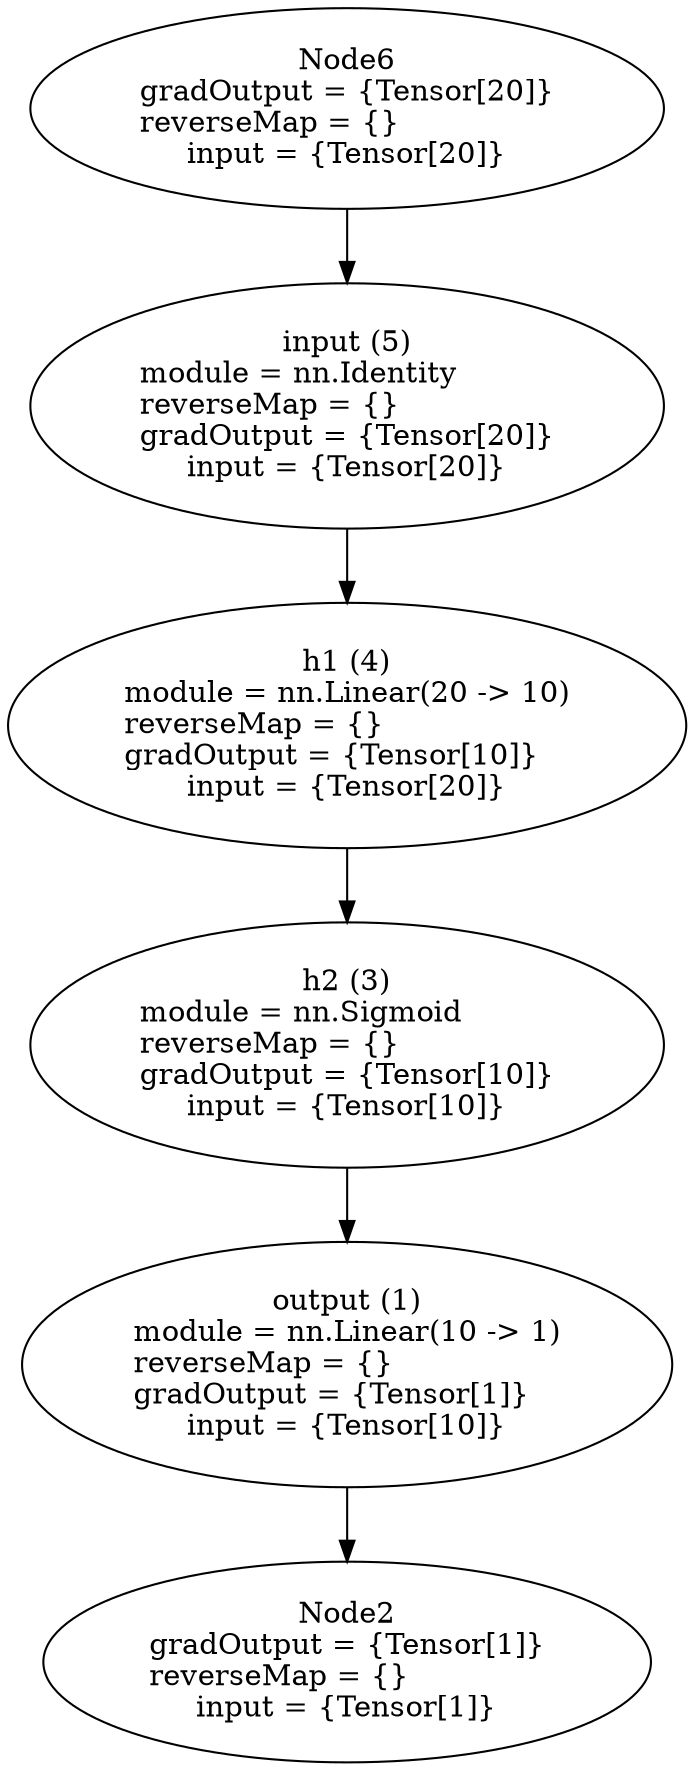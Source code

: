 digraph G {
	graph [bb="0,0,260,844"];
	node [label="\N",
		shape=oval
	];
	n1	 [height=1.6303,
		label="output (1)\nmodule = nn.Linear(10 -> 1)\lreverseMap = {}\lgradOutput = {Tensor[1]}\linput = {Tensor[10]}",
		pos="130,191",
		tooltip="[[string \"local function get_network()...\"]]:9_",
		width=3.4744];
	n2	 [height=1.3356,
		label="Node2\ngradOutput = {Tensor[1]}\lreverseMap = {}\linput = {Tensor[1]}",
		pos="130,48",
		tooltip="[[C]]:-1_",
		width=3.2079];
	n1 -> n2	 [pos="e,130,96.121 130,132.24 130,123.7 130,114.9 130,106.36"];
	n3	 [height=1.6303,
		label="h2 (3)\nmodule = nn.Sigmoid\lreverseMap = {}\lgradOutput = {Tensor[10]}\linput = {Tensor[10]}",
		pos="130,345",
		tooltip="[[string \"local function get_network()...\"]]:8_",
		width=3.346];
	n3 -> n1	 [pos="e,130,249.74 130,286.1 130,277.54 130,268.65 130,259.91"];
	n4	 [height=1.6303,
		label="h1 (4)\nmodule = nn.Linear(20 -> 10)\lreverseMap = {}\lgradOutput = {Tensor[10]}\linput = {Tensor[20]}",
		pos="130,499",
		tooltip="[[string \"local function get_network()...\"]]:7_",
		width=3.6126];
	n4 -> n3	 [pos="e,130,403.74 130,440.1 130,431.54 130,422.65 130,413.91"];
	n5	 [height=1.6303,
		label="input (5)\nmodule = nn.Identity\lreverseMap = {}\lgradOutput = {Tensor[20]}\linput = {Tensor[20]}",
		pos="130,653",
		tooltip="[[string \"local function get_network()...\"]]:3_",
		width=3.346];
	n5 -> n4	 [pos="e,130,557.74 130,594.1 130,585.54 130,576.65 130,567.91"];
	n6	 [height=1.3356,
		label="Node6\ngradOutput = {Tensor[20]}\lreverseMap = {}\linput = {Tensor[20]}",
		pos="130,796",
		tooltip="[[C]]:-1_",
		width=3.346];
	n6 -> n5	 [pos="e,130,711.74 130,747.66 130,739.38 130,730.62 130,721.91"];
}
